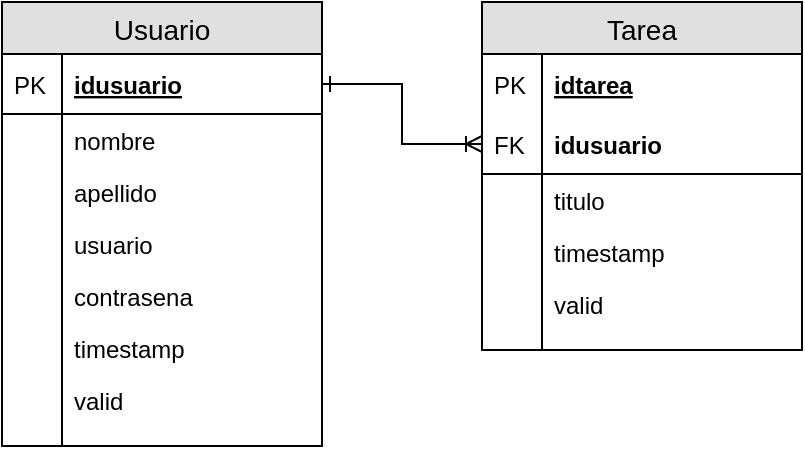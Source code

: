 <mxfile version="20.2.5"><diagram id="uQTGbBXQxxzexWgtdtuu" name="Página-1"><mxGraphModel dx="827" dy="593" grid="1" gridSize="10" guides="1" tooltips="1" connect="1" arrows="1" fold="1" page="1" pageScale="1" pageWidth="827" pageHeight="1169" math="0" shadow="0"><root><mxCell id="0"/><mxCell id="1" parent="0"/><mxCell id="ekZbCK5TNpeI5XeCx20Y-1" value="Usuario" style="swimlane;fontStyle=0;childLayout=stackLayout;horizontal=1;startSize=26;fillColor=#e0e0e0;horizontalStack=0;resizeParent=1;resizeParentMax=0;resizeLast=0;collapsible=1;marginBottom=0;swimlaneFillColor=#ffffff;align=center;fontSize=14;" parent="1" vertex="1"><mxGeometry x="40" y="160" width="160" height="222" as="geometry"/></mxCell><mxCell id="ekZbCK5TNpeI5XeCx20Y-2" value="idusuario" style="shape=partialRectangle;top=0;left=0;right=0;bottom=1;align=left;verticalAlign=middle;fillColor=none;spacingLeft=34;spacingRight=4;overflow=hidden;rotatable=0;points=[[0,0.5],[1,0.5]];portConstraint=eastwest;dropTarget=0;fontStyle=5;fontSize=12;" parent="ekZbCK5TNpeI5XeCx20Y-1" vertex="1"><mxGeometry y="26" width="160" height="30" as="geometry"/></mxCell><mxCell id="ekZbCK5TNpeI5XeCx20Y-3" value="PK" style="shape=partialRectangle;top=0;left=0;bottom=0;fillColor=none;align=left;verticalAlign=middle;spacingLeft=4;spacingRight=4;overflow=hidden;rotatable=0;points=[];portConstraint=eastwest;part=1;fontSize=12;" parent="ekZbCK5TNpeI5XeCx20Y-2" vertex="1" connectable="0"><mxGeometry width="30" height="30" as="geometry"/></mxCell><mxCell id="ekZbCK5TNpeI5XeCx20Y-4" value="nombre" style="shape=partialRectangle;top=0;left=0;right=0;bottom=0;align=left;verticalAlign=top;fillColor=none;spacingLeft=34;spacingRight=4;overflow=hidden;rotatable=0;points=[[0,0.5],[1,0.5]];portConstraint=eastwest;dropTarget=0;fontSize=12;" parent="ekZbCK5TNpeI5XeCx20Y-1" vertex="1"><mxGeometry y="56" width="160" height="26" as="geometry"/></mxCell><mxCell id="ekZbCK5TNpeI5XeCx20Y-5" value="" style="shape=partialRectangle;top=0;left=0;bottom=0;fillColor=none;align=left;verticalAlign=top;spacingLeft=4;spacingRight=4;overflow=hidden;rotatable=0;points=[];portConstraint=eastwest;part=1;fontSize=12;" parent="ekZbCK5TNpeI5XeCx20Y-4" vertex="1" connectable="0"><mxGeometry width="30" height="26" as="geometry"/></mxCell><mxCell id="PpWadUMc04bqlEsMniNv-3" value="apellido" style="shape=partialRectangle;top=0;left=0;right=0;bottom=0;align=left;verticalAlign=top;fillColor=none;spacingLeft=34;spacingRight=4;overflow=hidden;rotatable=0;points=[[0,0.5],[1,0.5]];portConstraint=eastwest;dropTarget=0;fontSize=12;" parent="ekZbCK5TNpeI5XeCx20Y-1" vertex="1"><mxGeometry y="82" width="160" height="26" as="geometry"/></mxCell><mxCell id="PpWadUMc04bqlEsMniNv-4" value="" style="shape=partialRectangle;top=0;left=0;bottom=0;fillColor=none;align=left;verticalAlign=top;spacingLeft=4;spacingRight=4;overflow=hidden;rotatable=0;points=[];portConstraint=eastwest;part=1;fontSize=12;" parent="PpWadUMc04bqlEsMniNv-3" vertex="1" connectable="0"><mxGeometry width="30" height="26" as="geometry"/></mxCell><mxCell id="ekZbCK5TNpeI5XeCx20Y-6" value="usuario" style="shape=partialRectangle;top=0;left=0;right=0;bottom=0;align=left;verticalAlign=top;fillColor=none;spacingLeft=34;spacingRight=4;overflow=hidden;rotatable=0;points=[[0,0.5],[1,0.5]];portConstraint=eastwest;dropTarget=0;fontSize=12;" parent="ekZbCK5TNpeI5XeCx20Y-1" vertex="1"><mxGeometry y="108" width="160" height="26" as="geometry"/></mxCell><mxCell id="ekZbCK5TNpeI5XeCx20Y-7" value="" style="shape=partialRectangle;top=0;left=0;bottom=0;fillColor=none;align=left;verticalAlign=top;spacingLeft=4;spacingRight=4;overflow=hidden;rotatable=0;points=[];portConstraint=eastwest;part=1;fontSize=12;" parent="ekZbCK5TNpeI5XeCx20Y-6" vertex="1" connectable="0"><mxGeometry width="30" height="26" as="geometry"/></mxCell><mxCell id="zF7HGeWltUaoFE-bwKjA-1" value="contrasena" style="shape=partialRectangle;top=0;left=0;right=0;bottom=0;align=left;verticalAlign=top;fillColor=none;spacingLeft=34;spacingRight=4;overflow=hidden;rotatable=0;points=[[0,0.5],[1,0.5]];portConstraint=eastwest;dropTarget=0;fontSize=12;" parent="ekZbCK5TNpeI5XeCx20Y-1" vertex="1"><mxGeometry y="134" width="160" height="26" as="geometry"/></mxCell><mxCell id="zF7HGeWltUaoFE-bwKjA-2" value="" style="shape=partialRectangle;top=0;left=0;bottom=0;fillColor=none;align=left;verticalAlign=top;spacingLeft=4;spacingRight=4;overflow=hidden;rotatable=0;points=[];portConstraint=eastwest;part=1;fontSize=12;" parent="zF7HGeWltUaoFE-bwKjA-1" vertex="1" connectable="0"><mxGeometry width="30" height="26" as="geometry"/></mxCell><mxCell id="PpWadUMc04bqlEsMniNv-1" value="timestamp" style="shape=partialRectangle;top=0;left=0;right=0;bottom=0;align=left;verticalAlign=top;fillColor=none;spacingLeft=34;spacingRight=4;overflow=hidden;rotatable=0;points=[[0,0.5],[1,0.5]];portConstraint=eastwest;dropTarget=0;fontSize=12;" parent="ekZbCK5TNpeI5XeCx20Y-1" vertex="1"><mxGeometry y="160" width="160" height="26" as="geometry"/></mxCell><mxCell id="PpWadUMc04bqlEsMniNv-2" value="" style="shape=partialRectangle;top=0;left=0;bottom=0;fillColor=none;align=left;verticalAlign=top;spacingLeft=4;spacingRight=4;overflow=hidden;rotatable=0;points=[];portConstraint=eastwest;part=1;fontSize=12;" parent="PpWadUMc04bqlEsMniNv-1" vertex="1" connectable="0"><mxGeometry width="30" height="26" as="geometry"/></mxCell><mxCell id="ekZbCK5TNpeI5XeCx20Y-8" value="valid" style="shape=partialRectangle;top=0;left=0;right=0;bottom=0;align=left;verticalAlign=top;fillColor=none;spacingLeft=34;spacingRight=4;overflow=hidden;rotatable=0;points=[[0,0.5],[1,0.5]];portConstraint=eastwest;dropTarget=0;fontSize=12;" parent="ekZbCK5TNpeI5XeCx20Y-1" vertex="1"><mxGeometry y="186" width="160" height="26" as="geometry"/></mxCell><mxCell id="ekZbCK5TNpeI5XeCx20Y-9" value="" style="shape=partialRectangle;top=0;left=0;bottom=0;fillColor=none;align=left;verticalAlign=top;spacingLeft=4;spacingRight=4;overflow=hidden;rotatable=0;points=[];portConstraint=eastwest;part=1;fontSize=12;" parent="ekZbCK5TNpeI5XeCx20Y-8" vertex="1" connectable="0"><mxGeometry width="30" height="26" as="geometry"/></mxCell><mxCell id="ekZbCK5TNpeI5XeCx20Y-10" value="" style="shape=partialRectangle;top=0;left=0;right=0;bottom=0;align=left;verticalAlign=top;fillColor=none;spacingLeft=34;spacingRight=4;overflow=hidden;rotatable=0;points=[[0,0.5],[1,0.5]];portConstraint=eastwest;dropTarget=0;fontSize=12;" parent="ekZbCK5TNpeI5XeCx20Y-1" vertex="1"><mxGeometry y="212" width="160" height="10" as="geometry"/></mxCell><mxCell id="ekZbCK5TNpeI5XeCx20Y-11" value="" style="shape=partialRectangle;top=0;left=0;bottom=0;fillColor=none;align=left;verticalAlign=top;spacingLeft=4;spacingRight=4;overflow=hidden;rotatable=0;points=[];portConstraint=eastwest;part=1;fontSize=12;" parent="ekZbCK5TNpeI5XeCx20Y-10" vertex="1" connectable="0"><mxGeometry width="30" height="10" as="geometry"/></mxCell><mxCell id="ekZbCK5TNpeI5XeCx20Y-28" value="Tarea" style="swimlane;fontStyle=0;childLayout=stackLayout;horizontal=1;startSize=26;fillColor=#e0e0e0;horizontalStack=0;resizeParent=1;resizeParentMax=0;resizeLast=0;collapsible=1;marginBottom=0;swimlaneFillColor=#ffffff;align=center;fontSize=14;" parent="1" vertex="1"><mxGeometry x="280" y="160" width="160" height="174" as="geometry"/></mxCell><mxCell id="ekZbCK5TNpeI5XeCx20Y-33" value="idtarea" style="shape=partialRectangle;top=0;left=0;right=0;bottom=1;align=left;verticalAlign=middle;fillColor=none;spacingLeft=34;spacingRight=4;overflow=hidden;rotatable=0;points=[[0,0.5],[1,0.5]];portConstraint=eastwest;dropTarget=0;fontStyle=5;fontSize=12;strokeColor=none;" parent="ekZbCK5TNpeI5XeCx20Y-28" vertex="1"><mxGeometry y="26" width="160" height="30" as="geometry"/></mxCell><mxCell id="ekZbCK5TNpeI5XeCx20Y-34" value="PK" style="shape=partialRectangle;top=0;left=0;bottom=0;fillColor=none;align=left;verticalAlign=middle;spacingLeft=4;spacingRight=4;overflow=hidden;rotatable=0;points=[];portConstraint=eastwest;part=1;fontSize=12;" parent="ekZbCK5TNpeI5XeCx20Y-33" vertex="1" connectable="0"><mxGeometry width="30" height="30" as="geometry"/></mxCell><mxCell id="u5evP62nwhLOmC9GNVbE-1" value="idusuario" style="shape=partialRectangle;top=0;left=0;right=0;bottom=1;align=left;verticalAlign=middle;fillColor=none;spacingLeft=34;spacingRight=4;overflow=hidden;rotatable=0;points=[[0,0.5],[1,0.5]];portConstraint=eastwest;dropTarget=0;fontStyle=1;fontSize=12;" vertex="1" parent="ekZbCK5TNpeI5XeCx20Y-28"><mxGeometry y="56" width="160" height="30" as="geometry"/></mxCell><mxCell id="u5evP62nwhLOmC9GNVbE-2" value="FK" style="shape=partialRectangle;top=0;left=0;bottom=0;fillColor=none;align=left;verticalAlign=middle;spacingLeft=4;spacingRight=4;overflow=hidden;rotatable=0;points=[];portConstraint=eastwest;part=1;fontSize=12;" vertex="1" connectable="0" parent="u5evP62nwhLOmC9GNVbE-1"><mxGeometry width="30" height="30" as="geometry"/></mxCell><mxCell id="ekZbCK5TNpeI5XeCx20Y-35" value="titulo" style="shape=partialRectangle;top=0;left=0;right=0;bottom=0;align=left;verticalAlign=top;fillColor=none;spacingLeft=34;spacingRight=4;overflow=hidden;rotatable=0;points=[[0,0.5],[1,0.5]];portConstraint=eastwest;dropTarget=0;fontSize=12;" parent="ekZbCK5TNpeI5XeCx20Y-28" vertex="1"><mxGeometry y="86" width="160" height="26" as="geometry"/></mxCell><mxCell id="ekZbCK5TNpeI5XeCx20Y-36" value="" style="shape=partialRectangle;top=0;left=0;bottom=0;fillColor=none;align=left;verticalAlign=top;spacingLeft=4;spacingRight=4;overflow=hidden;rotatable=0;points=[];portConstraint=eastwest;part=1;fontSize=12;" parent="ekZbCK5TNpeI5XeCx20Y-35" vertex="1" connectable="0"><mxGeometry width="30" height="26" as="geometry"/></mxCell><mxCell id="ekZbCK5TNpeI5XeCx20Y-41" value="timestamp" style="shape=partialRectangle;top=0;left=0;right=0;bottom=0;align=left;verticalAlign=top;fillColor=none;spacingLeft=34;spacingRight=4;overflow=hidden;rotatable=0;points=[[0,0.5],[1,0.5]];portConstraint=eastwest;dropTarget=0;fontSize=12;" parent="ekZbCK5TNpeI5XeCx20Y-28" vertex="1"><mxGeometry y="112" width="160" height="26" as="geometry"/></mxCell><mxCell id="ekZbCK5TNpeI5XeCx20Y-42" value="" style="shape=partialRectangle;top=0;left=0;bottom=0;fillColor=none;align=left;verticalAlign=top;spacingLeft=4;spacingRight=4;overflow=hidden;rotatable=0;points=[];portConstraint=eastwest;part=1;fontSize=12;" parent="ekZbCK5TNpeI5XeCx20Y-41" vertex="1" connectable="0"><mxGeometry width="30" height="26" as="geometry"/></mxCell><mxCell id="ekZbCK5TNpeI5XeCx20Y-37" value="valid" style="shape=partialRectangle;top=0;left=0;right=0;bottom=0;align=left;verticalAlign=top;fillColor=none;spacingLeft=34;spacingRight=4;overflow=hidden;rotatable=0;points=[[0,0.5],[1,0.5]];portConstraint=eastwest;dropTarget=0;fontSize=12;" parent="ekZbCK5TNpeI5XeCx20Y-28" vertex="1"><mxGeometry y="138" width="160" height="26" as="geometry"/></mxCell><mxCell id="ekZbCK5TNpeI5XeCx20Y-38" value="" style="shape=partialRectangle;top=0;left=0;bottom=0;fillColor=none;align=left;verticalAlign=top;spacingLeft=4;spacingRight=4;overflow=hidden;rotatable=0;points=[];portConstraint=eastwest;part=1;fontSize=12;" parent="ekZbCK5TNpeI5XeCx20Y-37" vertex="1" connectable="0"><mxGeometry width="30" height="26" as="geometry"/></mxCell><mxCell id="ekZbCK5TNpeI5XeCx20Y-39" value="" style="shape=partialRectangle;top=0;left=0;right=0;bottom=0;align=left;verticalAlign=top;fillColor=none;spacingLeft=34;spacingRight=4;overflow=hidden;rotatable=0;points=[[0,0.5],[1,0.5]];portConstraint=eastwest;dropTarget=0;fontSize=12;" parent="ekZbCK5TNpeI5XeCx20Y-28" vertex="1"><mxGeometry y="164" width="160" height="10" as="geometry"/></mxCell><mxCell id="ekZbCK5TNpeI5XeCx20Y-40" value="" style="shape=partialRectangle;top=0;left=0;bottom=0;fillColor=none;align=left;verticalAlign=top;spacingLeft=4;spacingRight=4;overflow=hidden;rotatable=0;points=[];portConstraint=eastwest;part=1;fontSize=12;" parent="ekZbCK5TNpeI5XeCx20Y-39" vertex="1" connectable="0"><mxGeometry width="30" height="10" as="geometry"/></mxCell><mxCell id="ekZbCK5TNpeI5XeCx20Y-44" style="edgeStyle=orthogonalEdgeStyle;rounded=0;orthogonalLoop=1;jettySize=auto;html=1;startArrow=ERoneToMany;startFill=0;endArrow=ERone;endFill=0;" parent="1" source="u5evP62nwhLOmC9GNVbE-1" target="ekZbCK5TNpeI5XeCx20Y-2" edge="1"><mxGeometry relative="1" as="geometry"><mxPoint x="440" y="261" as="targetPoint"/></mxGeometry></mxCell></root></mxGraphModel></diagram></mxfile>